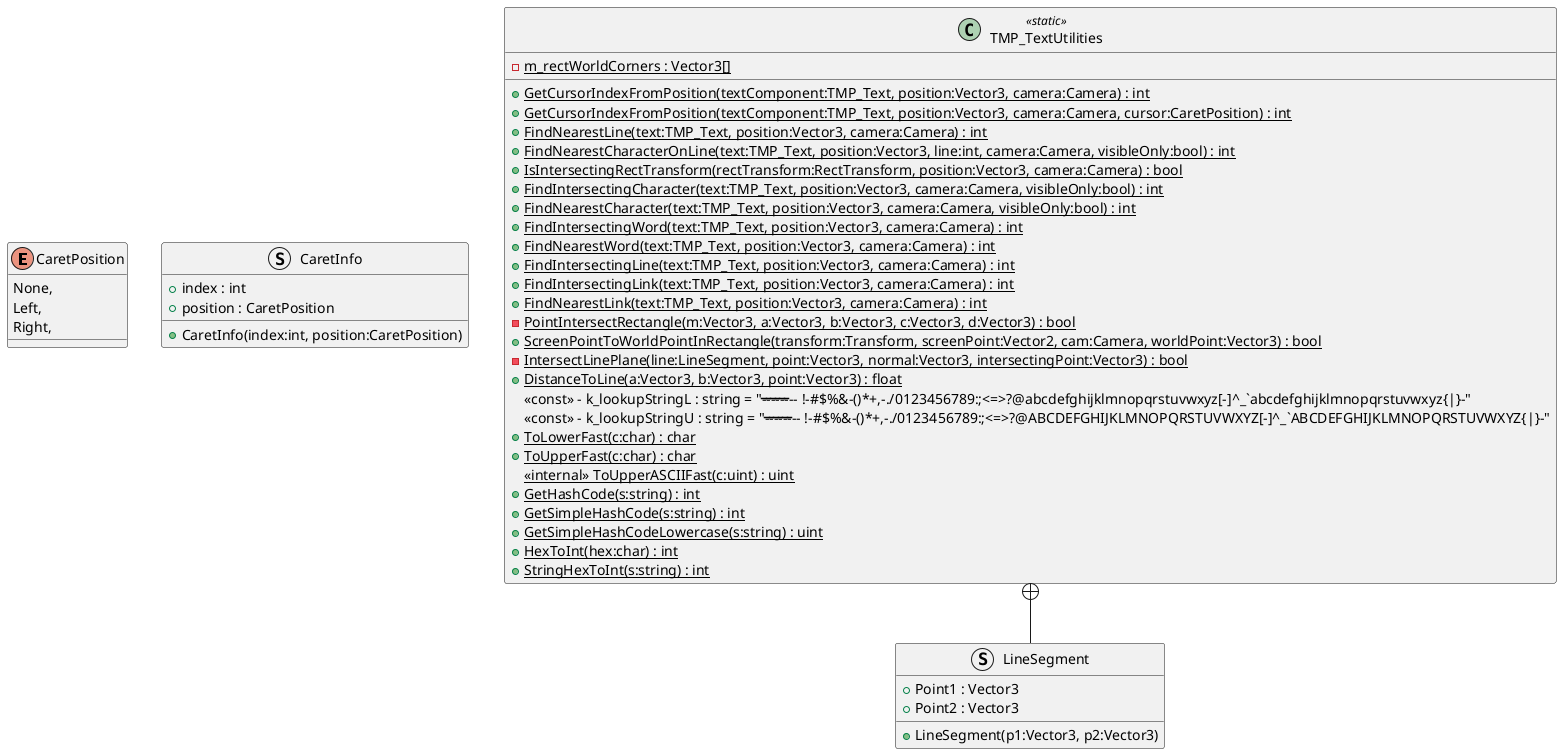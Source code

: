 @startuml
enum CaretPosition {
    None,
    Left,
    Right,
}
struct CaretInfo {
    + index : int
    + position : CaretPosition
    + CaretInfo(index:int, position:CaretPosition)
}
class TMP_TextUtilities <<static>> {
    - {static} m_rectWorldCorners : Vector3[]
    + {static} GetCursorIndexFromPosition(textComponent:TMP_Text, position:Vector3, camera:Camera) : int
    + {static} GetCursorIndexFromPosition(textComponent:TMP_Text, position:Vector3, camera:Camera, cursor:CaretPosition) : int
    + {static} FindNearestLine(text:TMP_Text, position:Vector3, camera:Camera) : int
    + {static} FindNearestCharacterOnLine(text:TMP_Text, position:Vector3, line:int, camera:Camera, visibleOnly:bool) : int
    + {static} IsIntersectingRectTransform(rectTransform:RectTransform, position:Vector3, camera:Camera) : bool
    + {static} FindIntersectingCharacter(text:TMP_Text, position:Vector3, camera:Camera, visibleOnly:bool) : int
    + {static} FindNearestCharacter(text:TMP_Text, position:Vector3, camera:Camera, visibleOnly:bool) : int
    + {static} FindIntersectingWord(text:TMP_Text, position:Vector3, camera:Camera) : int
    + {static} FindNearestWord(text:TMP_Text, position:Vector3, camera:Camera) : int
    + {static} FindIntersectingLine(text:TMP_Text, position:Vector3, camera:Camera) : int
    + {static} FindIntersectingLink(text:TMP_Text, position:Vector3, camera:Camera) : int
    + {static} FindNearestLink(text:TMP_Text, position:Vector3, camera:Camera) : int
    - {static} PointIntersectRectangle(m:Vector3, a:Vector3, b:Vector3, c:Vector3, d:Vector3) : bool
    + {static} ScreenPointToWorldPointInRectangle(transform:Transform, screenPoint:Vector2, cam:Camera, worldPoint:Vector3) : bool
    - {static} IntersectLinePlane(line:LineSegment, point:Vector3, normal:Vector3, intersectingPoint:Vector3) : bool
    + {static} DistanceToLine(a:Vector3, b:Vector3, point:Vector3) : float
    <<const>> - k_lookupStringL : string = "-------------------------------- !-#$%&-()*+,-./0123456789:;<=>?@abcdefghijklmnopqrstuvwxyz[-]^_`abcdefghijklmnopqrstuvwxyz{|&#125;~-"
    <<const>> - k_lookupStringU : string = "-------------------------------- !-#$%&-()*+,-./0123456789:;<=>?@ABCDEFGHIJKLMNOPQRSTUVWXYZ[-]^_`ABCDEFGHIJKLMNOPQRSTUVWXYZ{|&#125;~-"
    + {static} ToLowerFast(c:char) : char
    + {static} ToUpperFast(c:char) : char
    <<internal>> {static} ToUpperASCIIFast(c:uint) : uint
    + {static} GetHashCode(s:string) : int
    + {static} GetSimpleHashCode(s:string) : int
    + {static} GetSimpleHashCodeLowercase(s:string) : uint
    + {static} HexToInt(hex:char) : int
    + {static} StringHexToInt(s:string) : int
}
struct LineSegment {
    + Point1 : Vector3
    + Point2 : Vector3
    + LineSegment(p1:Vector3, p2:Vector3)
}
TMP_TextUtilities +-- LineSegment
@enduml

